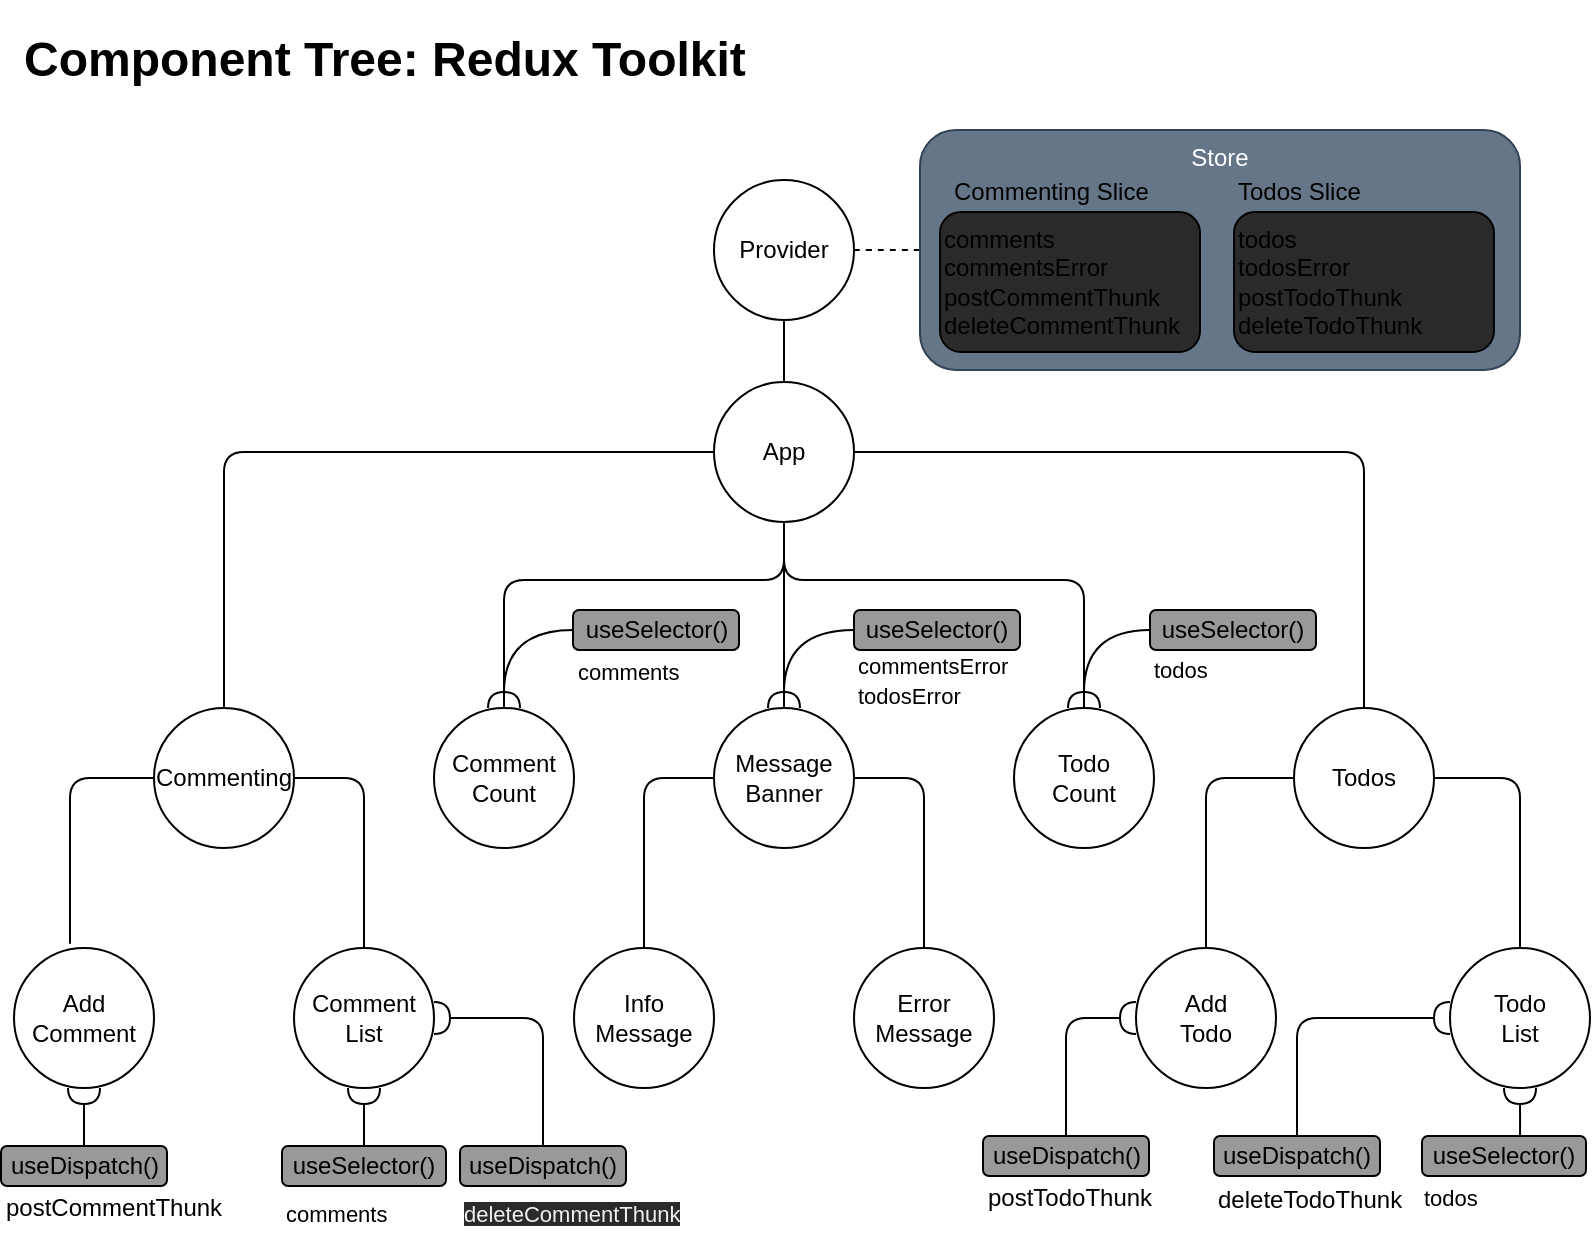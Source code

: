 <mxfile>
    <diagram id="vr3E3tX2wvVX0EuAh0Dt" name="Page-1">
        <mxGraphModel dx="990" dy="567" grid="1" gridSize="10" guides="1" tooltips="1" connect="1" arrows="1" fold="1" page="1" pageScale="1" pageWidth="850" pageHeight="1100" math="0" shadow="0">
            <root>
                <mxCell id="0"/>
                <mxCell id="1" parent="0"/>
                <mxCell id="27" style="edgeStyle=orthogonalEdgeStyle;html=1;exitX=0;exitY=0.5;exitDx=0;exitDy=0;entryX=0.5;entryY=0;entryDx=0;entryDy=0;endArrow=none;endFill=0;" parent="1" source="2" target="12" edge="1">
                    <mxGeometry relative="1" as="geometry"/>
                </mxCell>
                <mxCell id="28" value="" style="edgeStyle=orthogonalEdgeStyle;html=1;exitX=1;exitY=0.5;exitDx=0;exitDy=0;entryX=0.5;entryY=0;entryDx=0;entryDy=0;endArrow=none;endFill=0;" parent="1" source="2" target="11" edge="1">
                    <mxGeometry x="0.383" relative="1" as="geometry">
                        <mxPoint as="offset"/>
                    </mxGeometry>
                </mxCell>
                <mxCell id="42" style="edgeStyle=orthogonalEdgeStyle;curved=1;html=1;exitX=0.5;exitY=0;exitDx=0;exitDy=0;entryX=0;entryY=0.5;entryDx=0;entryDy=0;startArrow=halfCircle;startFill=0;endArrow=none;endFill=0;" parent="1" source="2" target="39" edge="1">
                    <mxGeometry relative="1" as="geometry"/>
                </mxCell>
                <mxCell id="2" value="Message&lt;br&gt;Banner" style="ellipse;whiteSpace=wrap;html=1;aspect=fixed;" parent="1" vertex="1">
                    <mxGeometry x="387" y="384" width="70" height="70" as="geometry"/>
                </mxCell>
                <mxCell id="67" style="edgeStyle=orthogonalEdgeStyle;html=1;exitX=0.5;exitY=0;exitDx=0;exitDy=0;entryX=0;entryY=0.5;entryDx=0;entryDy=0;startArrow=halfCircle;startFill=0;endArrow=none;endFill=0;curved=1;" parent="1" source="3" target="64" edge="1">
                    <mxGeometry relative="1" as="geometry"/>
                </mxCell>
                <mxCell id="3" value="Comment&lt;br&gt;Count" style="ellipse;whiteSpace=wrap;html=1;aspect=fixed;" parent="1" vertex="1">
                    <mxGeometry x="247" y="384" width="70" height="70" as="geometry"/>
                </mxCell>
                <mxCell id="18" value="" style="edgeStyle=orthogonalEdgeStyle;html=1;exitX=0;exitY=0.5;exitDx=0;exitDy=0;entryX=0.5;entryY=0;entryDx=0;entryDy=0;endArrow=none;endFill=0;" parent="1" source="5" target="9" edge="1">
                    <mxGeometry x="0.641" relative="1" as="geometry">
                        <mxPoint as="offset"/>
                    </mxGeometry>
                </mxCell>
                <mxCell id="20" value="" style="edgeStyle=orthogonalEdgeStyle;html=1;exitX=1;exitY=0.5;exitDx=0;exitDy=0;entryX=0.5;entryY=0;entryDx=0;entryDy=0;endArrow=none;endFill=0;" parent="1" source="5" target="10" edge="1">
                    <mxGeometry x="0.702" relative="1" as="geometry">
                        <mxPoint as="offset"/>
                    </mxGeometry>
                </mxCell>
                <mxCell id="22" value="" style="edgeStyle=orthogonalEdgeStyle;html=1;exitX=0.5;exitY=1;exitDx=0;exitDy=0;endArrow=none;endFill=0;" parent="1" source="5" target="2" edge="1">
                    <mxGeometry x="-0.011" relative="1" as="geometry">
                        <mxPoint x="422" y="313" as="sourcePoint"/>
                        <mxPoint as="offset"/>
                    </mxGeometry>
                </mxCell>
                <mxCell id="23" value="" style="edgeStyle=orthogonalEdgeStyle;html=1;exitX=0.5;exitY=1;exitDx=0;exitDy=0;entryX=0.5;entryY=0;entryDx=0;entryDy=0;endArrow=none;endFill=0;" parent="1" source="5" target="3" edge="1">
                    <mxGeometry relative="1" as="geometry">
                        <mxPoint x="422" y="313" as="sourcePoint"/>
                        <Array as="points">
                            <mxPoint x="422" y="320"/>
                            <mxPoint x="282" y="320"/>
                        </Array>
                    </mxGeometry>
                </mxCell>
                <mxCell id="63" style="edgeStyle=orthogonalEdgeStyle;html=1;exitX=0.5;exitY=1;exitDx=0;exitDy=0;entryX=0.5;entryY=0;entryDx=0;entryDy=0;startArrow=none;startFill=0;endArrow=none;endFill=0;" parent="1" source="5" target="8" edge="1">
                    <mxGeometry relative="1" as="geometry">
                        <Array as="points">
                            <mxPoint x="422" y="320"/>
                            <mxPoint x="572" y="320"/>
                        </Array>
                    </mxGeometry>
                </mxCell>
                <mxCell id="5" value="App" style="ellipse;whiteSpace=wrap;html=1;aspect=fixed;" parent="1" vertex="1">
                    <mxGeometry x="387" y="221" width="70" height="70" as="geometry"/>
                </mxCell>
                <mxCell id="57" style="edgeStyle=orthogonalEdgeStyle;html=1;exitX=0.5;exitY=0;exitDx=0;exitDy=0;entryX=0;entryY=0.5;entryDx=0;entryDy=0;startArrow=halfCircle;startFill=0;endArrow=none;endFill=0;curved=1;" parent="1" source="8" target="45" edge="1">
                    <mxGeometry relative="1" as="geometry"/>
                </mxCell>
                <mxCell id="8" value="Todo&lt;br&gt;Count" style="ellipse;whiteSpace=wrap;html=1;aspect=fixed;" parent="1" vertex="1">
                    <mxGeometry x="537" y="384" width="70" height="70" as="geometry"/>
                </mxCell>
                <mxCell id="25" value="" style="edgeStyle=orthogonalEdgeStyle;html=1;exitX=0;exitY=0.5;exitDx=0;exitDy=0;entryX=0.4;entryY=-0.031;entryDx=0;entryDy=0;entryPerimeter=0;endArrow=none;endFill=0;" parent="1" source="9" target="16" edge="1">
                    <mxGeometry x="0.442" relative="1" as="geometry">
                        <mxPoint as="offset"/>
                    </mxGeometry>
                </mxCell>
                <mxCell id="26" value="" style="edgeStyle=orthogonalEdgeStyle;html=1;exitX=1;exitY=0.5;exitDx=0;exitDy=0;entryX=0.5;entryY=0;entryDx=0;entryDy=0;endArrow=none;endFill=0;" parent="1" source="9" target="15" edge="1">
                    <mxGeometry x="0.383" relative="1" as="geometry">
                        <mxPoint as="offset"/>
                    </mxGeometry>
                </mxCell>
                <mxCell id="9" value="Commenting" style="ellipse;whiteSpace=wrap;html=1;aspect=fixed;" parent="1" vertex="1">
                    <mxGeometry x="107" y="384" width="70" height="70" as="geometry"/>
                </mxCell>
                <mxCell id="29" value="" style="edgeStyle=orthogonalEdgeStyle;html=1;exitX=0;exitY=0.5;exitDx=0;exitDy=0;entryX=0.5;entryY=0;entryDx=0;entryDy=0;endArrow=none;endFill=0;" parent="1" source="10" target="13" edge="1">
                    <mxGeometry x="0.55" relative="1" as="geometry">
                        <mxPoint as="offset"/>
                    </mxGeometry>
                </mxCell>
                <mxCell id="30" value="" style="edgeStyle=orthogonalEdgeStyle;html=1;exitX=1;exitY=0.5;exitDx=0;exitDy=0;entryX=0.5;entryY=0;entryDx=0;entryDy=0;endArrow=none;endFill=0;" parent="1" source="10" target="14" edge="1">
                    <mxGeometry x="0.55" relative="1" as="geometry">
                        <mxPoint as="offset"/>
                    </mxGeometry>
                </mxCell>
                <mxCell id="10" value="Todos" style="ellipse;whiteSpace=wrap;html=1;aspect=fixed;" parent="1" vertex="1">
                    <mxGeometry x="677" y="384" width="70" height="70" as="geometry"/>
                </mxCell>
                <mxCell id="11" value="Error&lt;br&gt;Message" style="ellipse;whiteSpace=wrap;html=1;aspect=fixed;" parent="1" vertex="1">
                    <mxGeometry x="457" y="504" width="70" height="70" as="geometry"/>
                </mxCell>
                <mxCell id="12" value="Info&lt;br&gt;Message" style="ellipse;whiteSpace=wrap;html=1;aspect=fixed;" parent="1" vertex="1">
                    <mxGeometry x="317" y="504" width="70" height="70" as="geometry"/>
                </mxCell>
                <mxCell id="61" style="edgeStyle=orthogonalEdgeStyle;html=1;exitX=0;exitY=0.5;exitDx=0;exitDy=0;entryX=0.5;entryY=0;entryDx=0;entryDy=0;startArrow=halfCircle;startFill=0;endArrow=none;endFill=0;" parent="1" source="13" target="54" edge="1">
                    <mxGeometry relative="1" as="geometry"/>
                </mxCell>
                <mxCell id="13" value="Add&lt;br&gt;Todo" style="ellipse;whiteSpace=wrap;html=1;aspect=fixed;" parent="1" vertex="1">
                    <mxGeometry x="598" y="504" width="70" height="70" as="geometry"/>
                </mxCell>
                <mxCell id="62" style="edgeStyle=orthogonalEdgeStyle;html=1;exitX=0.5;exitY=1;exitDx=0;exitDy=0;entryX=0.598;entryY=0.03;entryDx=0;entryDy=0;entryPerimeter=0;startArrow=halfCircle;startFill=0;endArrow=none;endFill=0;" parent="1" source="14" target="58" edge="1">
                    <mxGeometry relative="1" as="geometry"/>
                </mxCell>
                <mxCell id="79" style="edgeStyle=orthogonalEdgeStyle;html=1;exitX=0;exitY=0.5;exitDx=0;exitDy=0;entryX=0.5;entryY=0;entryDx=0;entryDy=0;endArrow=none;endFill=0;startArrow=halfCircle;startFill=0;" parent="1" source="14" target="77" edge="1">
                    <mxGeometry relative="1" as="geometry"/>
                </mxCell>
                <mxCell id="14" value="Todo&lt;br&gt;List" style="ellipse;whiteSpace=wrap;html=1;aspect=fixed;" parent="1" vertex="1">
                    <mxGeometry x="755" y="504" width="70" height="70" as="geometry"/>
                </mxCell>
                <mxCell id="73" style="edgeStyle=orthogonalEdgeStyle;curved=1;html=1;exitX=0.5;exitY=1;exitDx=0;exitDy=0;entryX=0.5;entryY=0;entryDx=0;entryDy=0;startArrow=halfCircle;startFill=0;endArrow=none;endFill=0;" parent="1" source="15" target="70" edge="1">
                    <mxGeometry relative="1" as="geometry"/>
                </mxCell>
                <mxCell id="76" style="edgeStyle=orthogonalEdgeStyle;html=1;exitX=1;exitY=0.5;exitDx=0;exitDy=0;entryX=0.5;entryY=0;entryDx=0;entryDy=0;endArrow=none;endFill=0;startArrow=halfCircle;startFill=0;" parent="1" source="15" target="75" edge="1">
                    <mxGeometry relative="1" as="geometry"/>
                </mxCell>
                <mxCell id="15" value="Comment&lt;br&gt;List" style="ellipse;whiteSpace=wrap;html=1;aspect=fixed;" parent="1" vertex="1">
                    <mxGeometry x="177" y="504" width="70" height="70" as="geometry"/>
                </mxCell>
                <mxCell id="72" style="edgeStyle=orthogonalEdgeStyle;html=1;exitX=0.5;exitY=1;exitDx=0;exitDy=0;entryX=0.5;entryY=0;entryDx=0;entryDy=0;curved=1;startArrow=halfCircle;startFill=0;endArrow=none;endFill=0;" parent="1" source="16" target="68" edge="1">
                    <mxGeometry relative="1" as="geometry"/>
                </mxCell>
                <mxCell id="16" value="Add&lt;br&gt;Comment" style="ellipse;whiteSpace=wrap;html=1;aspect=fixed;" parent="1" vertex="1">
                    <mxGeometry x="37" y="504" width="70" height="70" as="geometry"/>
                </mxCell>
                <mxCell id="17" value="&lt;h1&gt;Component Tree: Redux Toolkit&lt;/h1&gt;&lt;p&gt;&lt;/p&gt;" style="text;html=1;strokeColor=none;fillColor=none;spacing=5;spacingTop=-20;whiteSpace=wrap;overflow=hidden;rounded=0;" parent="1" vertex="1">
                    <mxGeometry x="37" y="40" width="424" height="33" as="geometry"/>
                </mxCell>
                <mxCell id="32" style="edgeStyle=none;html=1;exitX=0.5;exitY=1;exitDx=0;exitDy=0;entryX=0.5;entryY=0;entryDx=0;entryDy=0;endArrow=none;endFill=0;" parent="1" source="31" target="5" edge="1">
                    <mxGeometry relative="1" as="geometry"/>
                </mxCell>
                <mxCell id="36" style="edgeStyle=orthogonalEdgeStyle;html=1;exitX=1;exitY=0.5;exitDx=0;exitDy=0;entryX=0;entryY=0.5;entryDx=0;entryDy=0;endArrow=none;endFill=0;curved=1;dashed=1;" parent="1" source="31" target="35" edge="1">
                    <mxGeometry relative="1" as="geometry"/>
                </mxCell>
                <mxCell id="31" value="Provider" style="ellipse;whiteSpace=wrap;html=1;aspect=fixed;" parent="1" vertex="1">
                    <mxGeometry x="387" y="120" width="70" height="70" as="geometry"/>
                </mxCell>
                <mxCell id="35" value="Store" style="rounded=1;whiteSpace=wrap;html=1;fillColor=#647687;verticalAlign=top;fontColor=#ffffff;strokeColor=#314354;" parent="1" vertex="1">
                    <mxGeometry x="490" y="95" width="300" height="120" as="geometry"/>
                </mxCell>
                <mxCell id="37" value="comments&lt;br&gt;commentsError&lt;br&gt;postCommentThunk&lt;br&gt;deleteCommentThunk" style="rounded=1;whiteSpace=wrap;html=1;fillColor=#2A2A2A;align=left;" parent="1" vertex="1">
                    <mxGeometry x="500" y="136" width="130" height="70" as="geometry"/>
                </mxCell>
                <mxCell id="38" value="todos&lt;br&gt;todosError&lt;br&gt;postTodoThunk&lt;br&gt;deleteTodoThunk" style="rounded=1;whiteSpace=wrap;html=1;fillColor=#2A2A2A;align=left;" parent="1" vertex="1">
                    <mxGeometry x="647" y="136" width="130" height="70" as="geometry"/>
                </mxCell>
                <mxCell id="39" value="useSelector()" style="rounded=1;whiteSpace=wrap;html=1;fillColor=#999999;" parent="1" vertex="1">
                    <mxGeometry x="457" y="335" width="83" height="20" as="geometry"/>
                </mxCell>
                <mxCell id="43" value="&lt;span style=&quot;font-size: 11px&quot;&gt;commentsError&lt;/span&gt;&lt;br style=&quot;font-size: 11px&quot;&gt;&lt;span style=&quot;font-size: 11px&quot;&gt;todosError&lt;/span&gt;" style="text;html=1;strokeColor=none;fillColor=none;align=left;verticalAlign=middle;whiteSpace=wrap;rounded=0;" parent="1" vertex="1">
                    <mxGeometry x="457" y="355" width="83" height="30" as="geometry"/>
                </mxCell>
                <mxCell id="45" value="useSelector()" style="rounded=1;whiteSpace=wrap;html=1;fillColor=#999999;" parent="1" vertex="1">
                    <mxGeometry x="605" y="335" width="83" height="20" as="geometry"/>
                </mxCell>
                <mxCell id="46" value="&lt;span style=&quot;font-size: 11px&quot;&gt;todos&lt;/span&gt;" style="text;html=1;strokeColor=none;fillColor=none;align=left;verticalAlign=middle;whiteSpace=wrap;rounded=0;" parent="1" vertex="1">
                    <mxGeometry x="605" y="355" width="83" height="20" as="geometry"/>
                </mxCell>
                <mxCell id="54" value="useDispatch()" style="rounded=1;whiteSpace=wrap;html=1;fillColor=#999999;" parent="1" vertex="1">
                    <mxGeometry x="521.5" y="598" width="83" height="20" as="geometry"/>
                </mxCell>
                <mxCell id="55" value="postTodoThunk" style="text;html=1;strokeColor=none;fillColor=none;align=left;verticalAlign=middle;whiteSpace=wrap;rounded=0;" parent="1" vertex="1">
                    <mxGeometry x="521.5" y="618" width="83" height="22" as="geometry"/>
                </mxCell>
                <mxCell id="58" value="useSelector()" style="rounded=1;whiteSpace=wrap;html=1;fillColor=#999999;" parent="1" vertex="1">
                    <mxGeometry x="741" y="598" width="82" height="20" as="geometry"/>
                </mxCell>
                <mxCell id="59" value="&lt;span style=&quot;font-size: 11px ; text-align: center&quot;&gt;todos&lt;/span&gt;" style="text;html=1;strokeColor=none;fillColor=none;align=left;verticalAlign=middle;whiteSpace=wrap;rounded=0;" parent="1" vertex="1">
                    <mxGeometry x="740" y="618" width="37" height="22" as="geometry"/>
                </mxCell>
                <mxCell id="64" value="useSelector()" style="rounded=1;whiteSpace=wrap;html=1;fillColor=#999999;" parent="1" vertex="1">
                    <mxGeometry x="316.5" y="335" width="83" height="20" as="geometry"/>
                </mxCell>
                <mxCell id="65" value="&lt;span style=&quot;font-size: 11px ; text-align: center&quot;&gt;comments&lt;/span&gt;" style="text;html=1;strokeColor=none;fillColor=none;align=left;verticalAlign=middle;whiteSpace=wrap;rounded=0;" parent="1" vertex="1">
                    <mxGeometry x="316.5" y="355" width="83" height="22" as="geometry"/>
                </mxCell>
                <mxCell id="68" value="useDispatch()" style="rounded=1;whiteSpace=wrap;html=1;fillColor=#999999;" parent="1" vertex="1">
                    <mxGeometry x="30.5" y="603" width="83" height="20" as="geometry"/>
                </mxCell>
                <mxCell id="69" value="postCommentThunk" style="text;html=1;strokeColor=none;fillColor=none;align=left;verticalAlign=middle;whiteSpace=wrap;rounded=0;" parent="1" vertex="1">
                    <mxGeometry x="30.5" y="623" width="107.5" height="22" as="geometry"/>
                </mxCell>
                <mxCell id="70" value="useSelector()" style="rounded=1;whiteSpace=wrap;html=1;fillColor=#999999;" parent="1" vertex="1">
                    <mxGeometry x="171" y="603" width="82" height="20" as="geometry"/>
                </mxCell>
                <mxCell id="71" value="&lt;span style=&quot;font-size: 11px ; text-align: center&quot;&gt;comments&lt;/span&gt;" style="text;html=1;strokeColor=none;fillColor=none;align=left;verticalAlign=middle;whiteSpace=wrap;rounded=0;" parent="1" vertex="1">
                    <mxGeometry x="171" y="623" width="115" height="27" as="geometry"/>
                </mxCell>
                <mxCell id="74" value="&lt;span style=&quot;color: rgb(240 , 240 , 240) ; font-family: &amp;#34;helvetica&amp;#34; ; font-size: 11px ; font-style: normal ; font-weight: 400 ; letter-spacing: normal ; text-align: center ; text-indent: 0px ; text-transform: none ; word-spacing: 0px ; background-color: rgb(42 , 42 , 42) ; display: inline ; float: none&quot;&gt;deleteCommentThunk&lt;/span&gt;" style="text;whiteSpace=wrap;html=1;" parent="1" vertex="1">
                    <mxGeometry x="259.5" y="623" width="130.5" height="30" as="geometry"/>
                </mxCell>
                <mxCell id="75" value="useDispatch()" style="rounded=1;whiteSpace=wrap;html=1;fillColor=#999999;" parent="1" vertex="1">
                    <mxGeometry x="260" y="603" width="83" height="20" as="geometry"/>
                </mxCell>
                <mxCell id="77" value="useDispatch()" style="rounded=1;whiteSpace=wrap;html=1;fillColor=#999999;" parent="1" vertex="1">
                    <mxGeometry x="637" y="598" width="83" height="20" as="geometry"/>
                </mxCell>
                <mxCell id="78" value="deleteTodoThunk" style="text;whiteSpace=wrap;html=1;" parent="1" vertex="1">
                    <mxGeometry x="637" y="616" width="110" height="30" as="geometry"/>
                </mxCell>
                <mxCell id="80" value="Commenting Slice" style="text;html=1;strokeColor=none;fillColor=none;align=left;verticalAlign=middle;whiteSpace=wrap;rounded=0;" vertex="1" parent="1">
                    <mxGeometry x="505" y="116" width="100" height="20" as="geometry"/>
                </mxCell>
                <mxCell id="81" value="Todos Slice" style="text;html=1;strokeColor=none;fillColor=none;align=left;verticalAlign=middle;whiteSpace=wrap;rounded=0;" vertex="1" parent="1">
                    <mxGeometry x="647" y="116" width="100" height="20" as="geometry"/>
                </mxCell>
            </root>
        </mxGraphModel>
    </diagram>
</mxfile>
